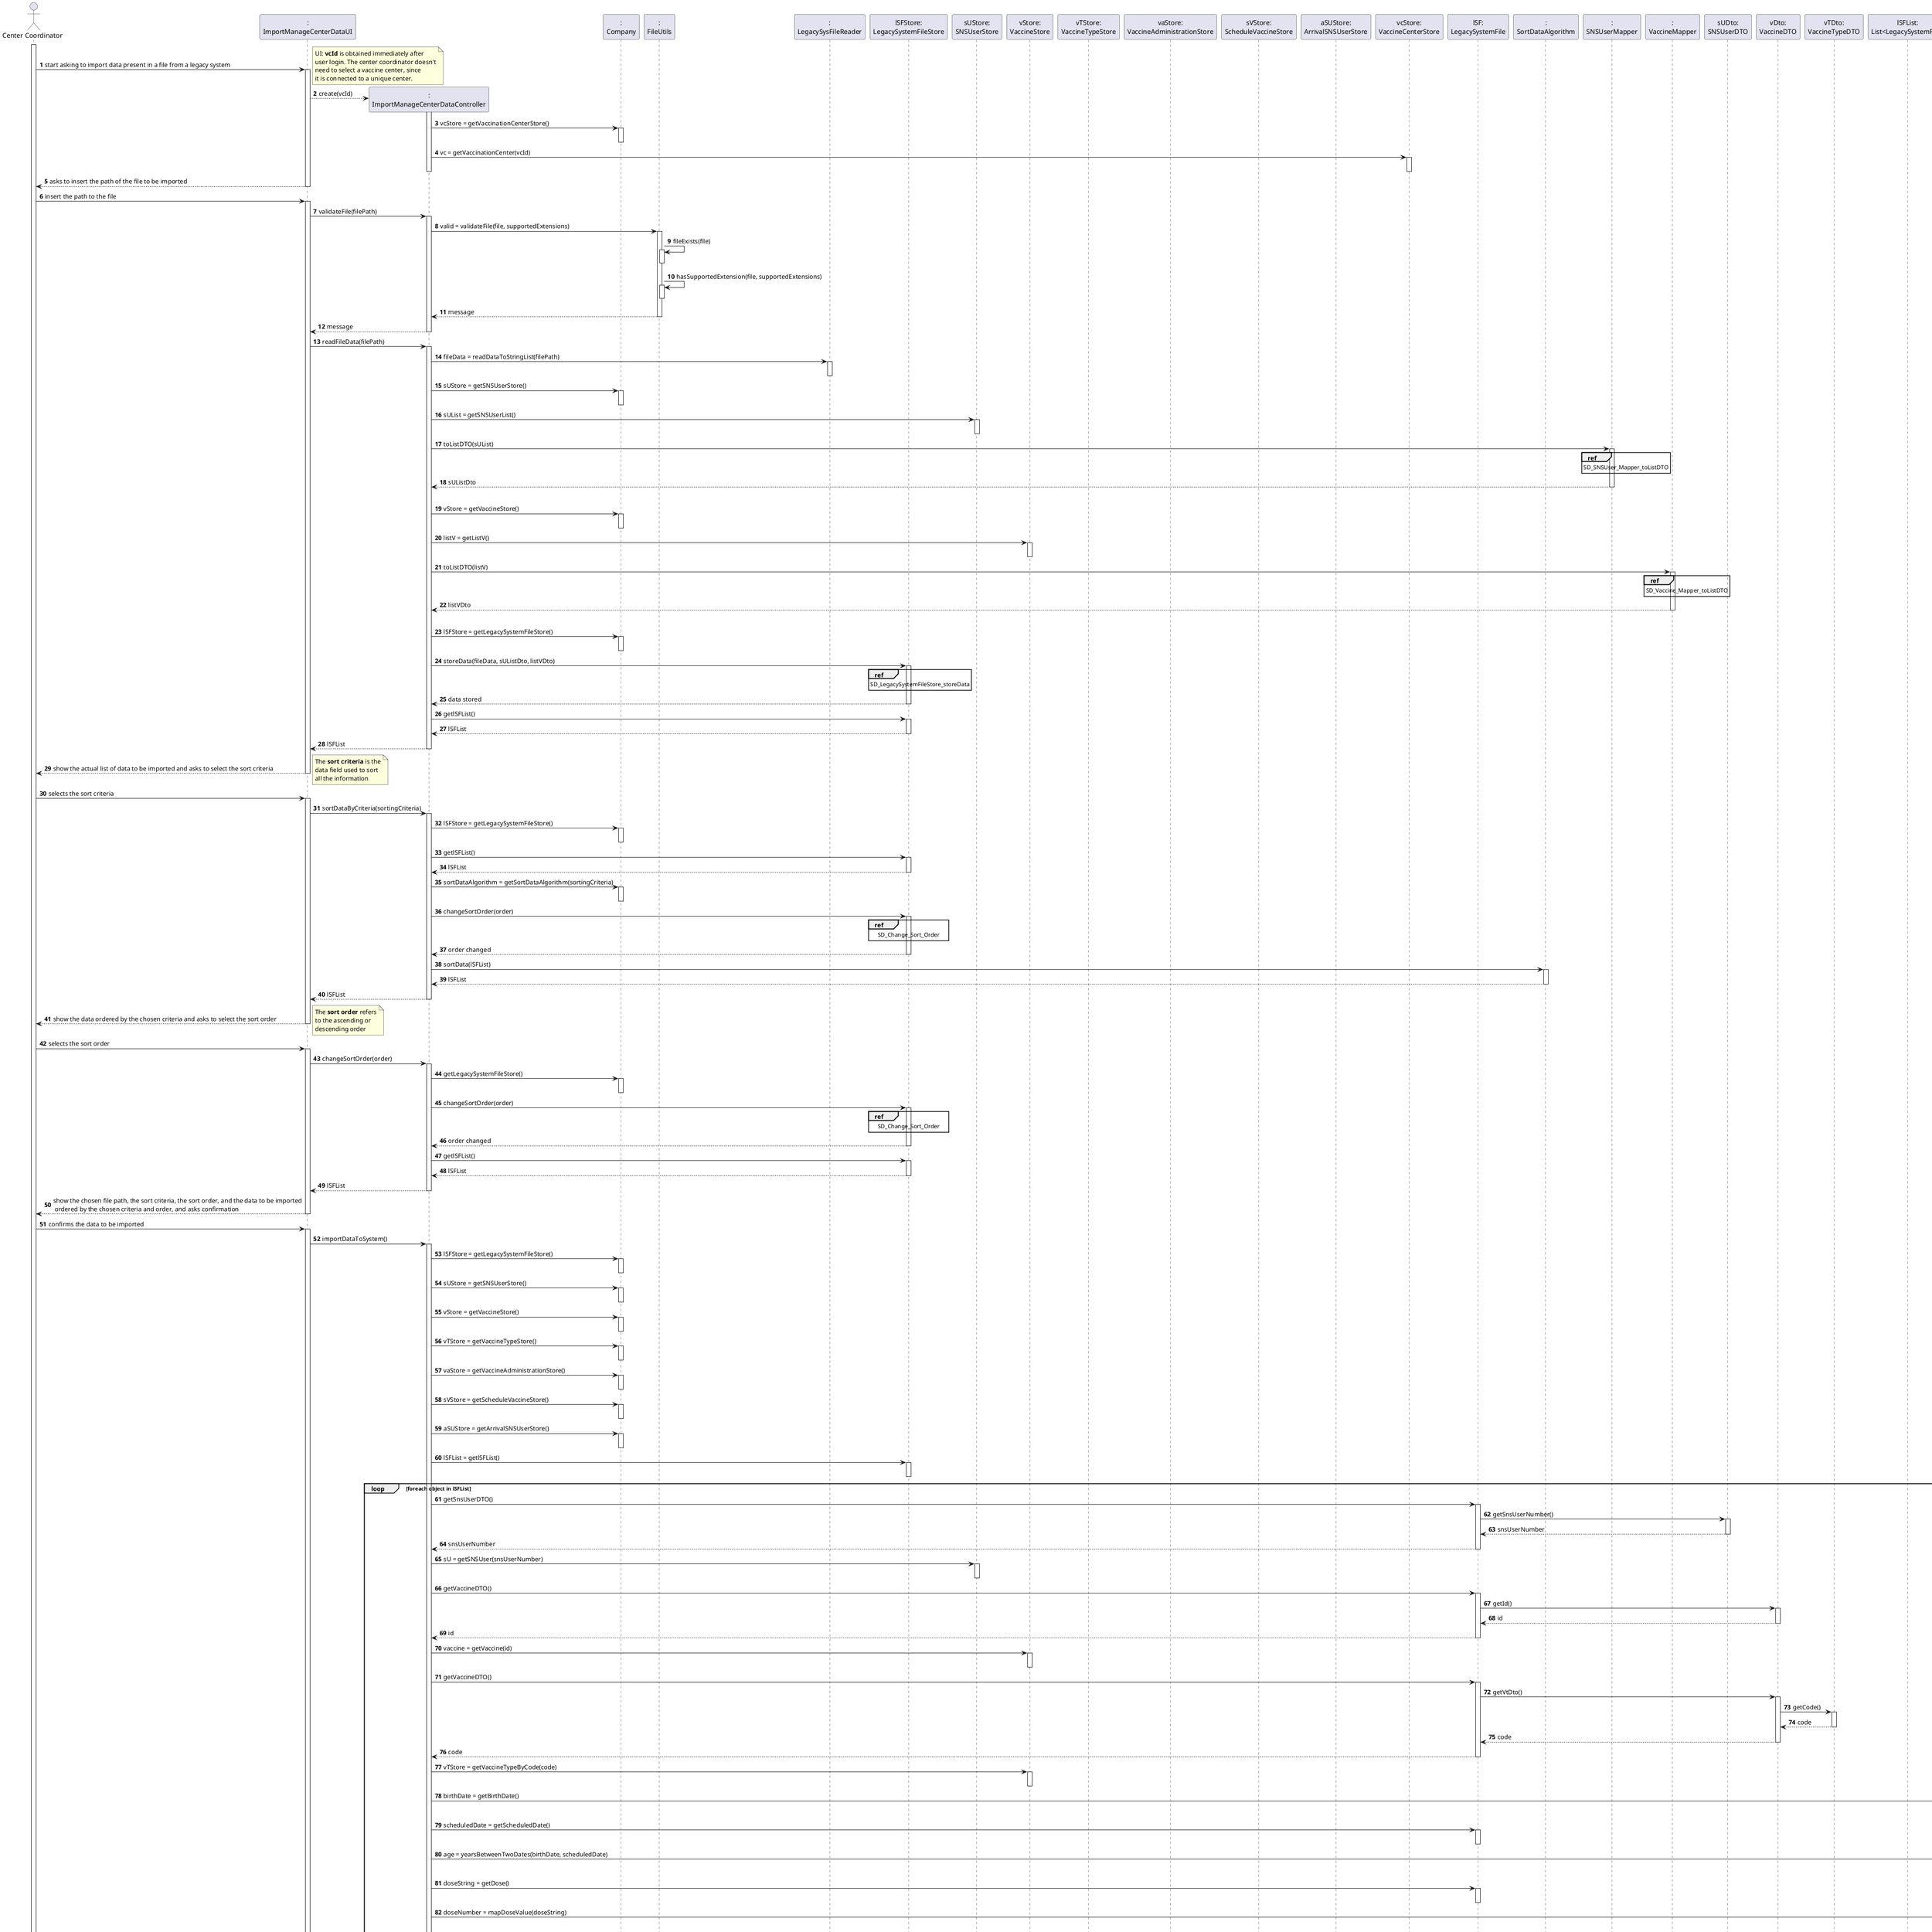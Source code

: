 @startuml
autonumber
actor "Center Coordinator" as cc
participant ":\nImportManageCenterDataUI" as ui
participant ":\nImportManageCenterDataController" as controller
participant ":\nCompany" as company
participant ":\nFileUtils" as fUtils
participant ":\nLegacySysFileReader" as lSFReader
participant "lSFStore:\nLegacySystemFileStore" as lSFStore
participant "sUStore:\nSNSUserStore" as sUStore
participant "vStore:\nVaccineStore" as vStore
participant "vTStore:\nVaccineTypeStore" as vTStore
participant "vaStore:\nVaccineAdministrationStore" as vaStore
participant "sVStore:\nScheduleVaccineStore" as sVStore
participant "aSUStore:\nArrivalSNSUserStore" as aSUStore
participant "vcStore:\nVaccineCenterStore" as vcStore
participant "lSF:\nLegacySystemFile" as lSF
participant ":\nSortDataAlgorithm" as sDAlgorithm
participant ":\nSNSUserMapper" as sUMapper
participant ":\nVaccineMapper" as VM
participant "sUDto:\nSNSUserDTO" as sUDto
participant "vDto:\nVaccineDTO" as vDto
participant "vTDto:\nVaccineTypeDTO" as vTDto
participant "lSFList:\nList<LegacySystemFile>" as lSFList
participant "fileData:\nList<List<String>>" as fileData
participant "sU:\nSNSUser" as sU
participant "v:\nVaccine" as v
participant "vt:\nVaccineType" as vt
participant "va:\nVaccineAdministration" as va
participant "date:\nDate" as date
participant "dose:\nDose" as dose
participant "vc:\nVaccineCenter" as vc
participant "sv:\nScheduleVaccine" as sv
participant "asu:\nArrivalSNSUser" as asu
participant "tempListVA:\nList<VaccineAdministration>" as tempListVA
participant "tempListSV:\nList<ScheduleVaccine>" as tempListSV
participant "tempListASU:\nList<ArrivalSNSUser>" as tempListASU

activate cc
    cc -> ui : start asking to import data present in a file from a legacy system
    note right
        UI: **vcId** is obtained immediately after
        user login. The center coordinator doesn't
        need to select a vaccine center, since
        it is connected to a unique center.
    end note
    activate ui
        ui --> controller** : create(vcId)
        activate controller
            controller -> company : vcStore = getVaccinationCenterStore()
            activate company
            deactivate company
            controller -> vcStore : vc = getVaccinationCenter(vcId)
            activate vcStore
            deactivate vcStore
        deactivate controller
        ui --> cc : asks to insert the path of the file to be imported
    deactivate ui

    cc -> ui : insert the path to the file

    activate ui

        ui -> controller : validateFile(filePath)
        activate controller
            controller -> fUtils : valid = validateFile(file, supportedExtensions)
            activate fUtils
                fUtils -> fUtils : fileExists(file)
                activate fUtils
                deactivate fUtils
                fUtils -> fUtils : hasSupportedExtension(file, supportedExtensions)
                activate fUtils
                deactivate fUtils
            fUtils --> controller : message
            deactivate fUtils
            controller --> ui : message
        deactivate controller

        ui -> controller : readFileData(filePath)
        activate controller
            controller -> lSFReader : fileData = readDataToStringList(filePath)
            activate lSFReader
            deactivate lSFReader

            'Solve SNS User part
            controller -> company : sUStore = getSNSUserStore()
            activate company
            deactivate company

            controller -> sUStore : sUList = getSNSUserList()
            activate sUStore
            deactivate sUStore

            controller -> sUMapper : toListDTO(sUList)
            activate sUMapper
                ref over sUMapper
                SD_SNSUser_Mapper_toListDTO
                end ref

                sUMapper --> controller : sUListDto
            deactivate sUMapper
            '---------------------
            |||
            'Solve the vaccine part
            controller -> company : vStore = getVaccineStore()
            activate company
            deactivate company

            controller -> vStore : listV = getListV()
            activate vStore
            deactivate vStore

            controller -> VM : toListDTO(listV)
            activate VM
                ref over VM
                SD_Vaccine_Mapper_toListDTO
                end ref

                VM --> controller : listVDto
            deactivate VM
            '-------------------

            |||

            'Solve the store data part
            controller -> company : lSFStore = getLegacySystemFileStore()
            activate company
            deactivate company

            controller -> lSFStore : storeData(fileData, sUListDto, listVDto)
            activate lSFStore
                ref over lSFStore
                    SD_LegacySystemFileStore_storeData
                end ref
                lSFStore --> controller : data stored
            deactivate lSFStore
            '-------
            controller -> lSFStore : getlSFList()
            activate lSFStore
                lSFStore --> controller : lSFList
            deactivate lSFStore
            controller --> ui : lSFList
        deactivate controller

        ui --> cc : show the actual list of data to be imported and asks to select the sort criteria

        note right
        The **sort criteria** is the
        data field used to sort
        all the information
        end note
    deactivate ui

    cc -> ui : selects the sort criteria

    activate ui

        ui -> controller : sortDataByCriteria(sortingCriteria)
        activate controller
            controller -> company : lSFStore = getLegacySystemFileStore()
            activate company
            deactivate company
            controller -> lSFStore : getlSFList()
            activate lSFStore
                lSFStore --> controller : lSFList
            deactivate lSFStore

            controller -> company : sortDataAlgorithm = getSortDataAlgorithm(sortingCriteria)
            activate company
            deactivate company

            controller -> lSFStore : changeSortOrder(order)
            activate lSFStore
                ref over lSFStore
                    SD_Change_Sort_Order
                end ref
                lSFStore --> controller : order changed
            deactivate lSFStore

            controller -> sDAlgorithm : sortData(lSFList)
            activate sDAlgorithm
                sDAlgorithm --> controller : lSFList
            deactivate sDAlgorithm
            controller --> ui : lSFList
        deactivate controller

        ui --> cc : show the data ordered by the chosen criteria and asks to select the sort order
        note right
        The **sort order** refers
        to the ascending or
        descending order
        end note
    deactivate ui

    cc -> ui : selects the sort order

    activate ui

        ui -> controller : changeSortOrder(order)
        activate controller
            controller -> company : getLegacySystemFileStore()
            activate company
            deactivate company
            controller -> lSFStore : changeSortOrder(order)
            activate lSFStore
                ref over lSFStore
                    SD_Change_Sort_Order
                end ref
                lSFStore --> controller : order changed
            deactivate lSFStore

            controller -> lSFStore : getlSFList()
            activate lSFStore
                lSFStore --> controller : lSFList
            deactivate lSFStore
            controller --> ui : lSFList
        deactivate controller

        ui --> cc : show the chosen file path, the sort criteria, the sort order, and the data to be imported\n ordered by the chosen criteria and order, and asks confirmation
    deactivate ui

    cc -> ui : confirms the data to be imported
    activate ui

        ui -> controller : importDataToSystem()
        activate controller

            controller -> company : lSFStore = getLegacySystemFileStore()
            activate company
            deactivate company

            controller -> company : sUStore = getSNSUserStore()
            activate company
            deactivate company

            controller -> company : vStore = getVaccineStore()
            activate company
            deactivate company

            controller -> company : vTStore = getVaccineTypeStore()
            activate company
            deactivate company

            controller -> company : vaStore = getVaccineAdministrationStore()
            activate company
            deactivate company

            controller -> company : sVStore = getScheduleVaccineStore()
            activate company
            deactivate company

            controller -> company : aSUStore = getArrivalSNSUserStore()
            activate company
            deactivate company

            controller -> lSFStore : lSFList = getlSFList()
            activate lSFStore
            deactivate lSFStore

            loop foreach object in lSFList

                controller -> lSF : getSnsUserDTO()
                activate lSF
                    lSF -> sUDto : getSnsUserNumber()
                    activate sUDto
                        sUDto --> lSF : snsUserNumber
                    deactivate sUDto
                    lSF --> controller : snsUserNumber
                deactivate lSF
                controller -> sUStore : sU = getSNSUser(snsUserNumber)
                activate sUStore
                deactivate sUStore

                controller -> lSF : getVaccineDTO()
                activate lSF
                    lSF -> vDto : getId()
                    activate vDto
                        vDto --> lSF : id
                    deactivate vDto
                    lSF --> controller : id
                deactivate lSF
                controller -> vStore : vaccine = getVaccine(id)
                activate vStore
                deactivate vStore

                controller -> lSF : getVaccineDTO()
                activate lSF
                    lSF -> vDto : getVtDto()
                    activate vDto
                        vDto -> vTDto : getCode()
                        activate vTDto
                        vTDto --> vDto : code
                        deactivate vTDto
                        vDto --> lSF : code
                    deactivate vDto
                    lSF --> controller : code
                deactivate lSF
                controller -> vStore : vTStore = getVaccineTypeByCode(code)
                activate vStore
                deactivate vStore

                controller -> sU : birthDate = getBirthDate()
                activate sU
                deactivate sU
                controller -> lSF : scheduledDate = getScheduledDate()
                activate lSF
                deactivate lSF
                controller -> date : age = yearsBetweenTwoDates(birthDate, scheduledDate)
                activate date
                deactivate date

                controller -> lSF : doseString = getDose()
                activate lSF
                deactivate lSF
                controller -> dose : doseNumber = mapDoseValue(doseString)
                activate dose
                deactivate dose
                controller -> vStore : dose = getDose(v, age, doseNumber)
                activate vStore
                deactivate vStore

                controller -> vaStore : createLegacySystemTemporaryData(sU, v, dose, lSF, vc)
                activate vaStore
                    ref over vaStore
                        SD_VaccineAdministration_Create_Temporary_Data
                    end ref
                    vaStore --> controller : success
                deactivate vaStore

                controller -> sVStore : createLegacySystemTemporaryData(lSF, sU, vc, vT)
                activate sVStore
                    ref over sVStore
                        SD_ScheduleVaccine_Create_Temporary_Data
                    end ref
                    sVStore --> controller : success
                deactivate sVStore

                controller -> aSUStore : createLegacySystemTemporaryData(sU, lSF, vc)
                activate aSUStore
                    ref over aSUStore
                        SD_ArrivalSNSUser_Create_Temporary_Data
                    end ref
                    aSUStore --> controller : success
                deactivate aSUStore
            end

            controller -> vaStore : saveLegacySystemTemporaryData()
            activate vaStore
                ref over vaStore
                    SD_VaccineAdministration_Save_Temporary_Data
                end ref
                vaStore --> controller : data saved
            deactivate vaStore

            controller -> sVStore : saveLegacySystemTemporaryData()
            activate sVStore
                ref over sVStore
                    SD_ScheduleVaccine_Save_Temporary_Data
                end ref
                sVStore --> controller : data saved
            deactivate sVStore

            controller -> aSUStore : saveLegacySystemTemporaryData()
            activate aSUStore
                ref over aSUStore
                    SD_ArrivalSNSUser_Save_Temporary_Data
                end ref
                aSUStore --> controller : data saved
            deactivate aSUStore

            controller --> ui : success

        deactivate controller

        ui --> cc : informs operation success
    deactivate ui

deactivate cc

@enduml